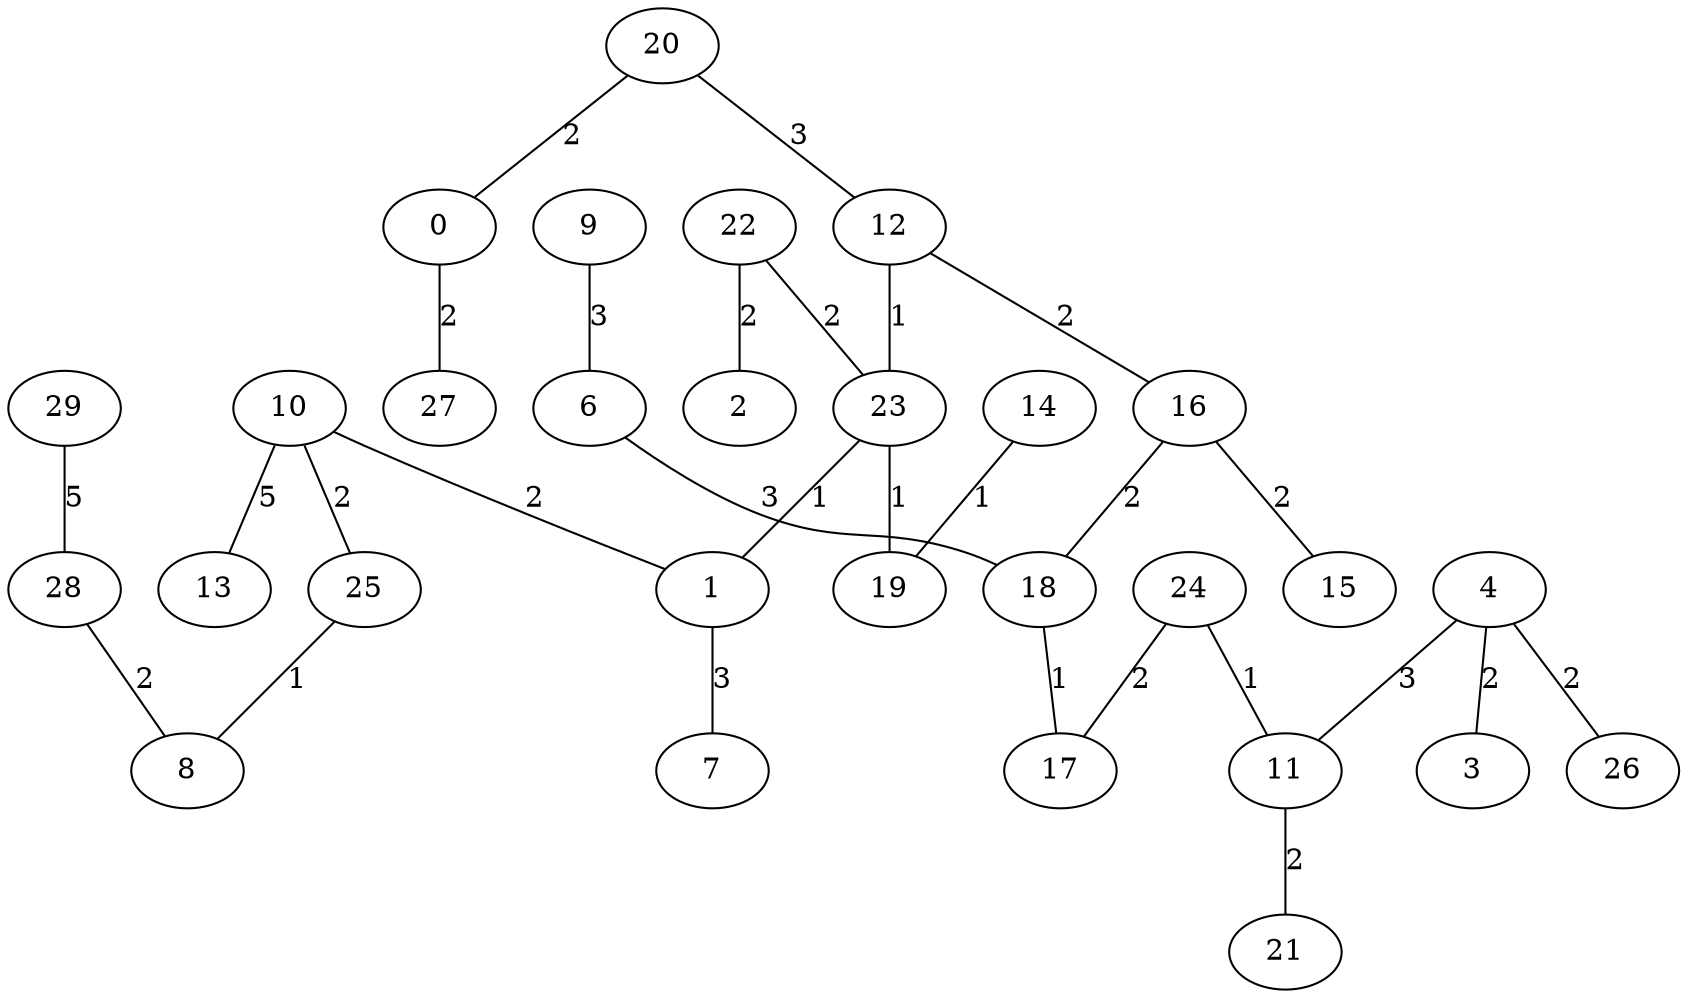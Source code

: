 graph{
   10;
   3;
   4;
   27;
   6;
   0;
   12;
   9;
   28;
   13;
   7;
   23;
   26;
   24;
   15;
   11;
   16;
   18;
   2;
   29;
   1;
   20;
   17;
   21;
   8;
   25;
   19;
   22;
   14;
   1 -- 7 [label="3"];
   9 -- 6 [label="3"];
   12 -- 23 [label="1"];
   22 -- 2 [label="2"];
   20 -- 12 [label="3"];
   4 -- 11 [label="3"];
   14 -- 19 [label="1"];
   11 -- 21 [label="2"];
   0 -- 27 [label="2"];
   23 -- 1 [label="1"];
   10 -- 13 [label="5"];
   16 -- 18 [label="2"];
   6 -- 18 [label="3"];
   28 -- 8 [label="2"];
   16 -- 15 [label="2"];
   23 -- 19 [label="1"];
   29 -- 28 [label="5"];
   4 -- 26 [label="2"];
   24 -- 11 [label="1"];
   12 -- 16 [label="2"];
   18 -- 17 [label="1"];
   24 -- 17 [label="2"];
   22 -- 23 [label="2"];
   25 -- 8 [label="1"];
   20 -- 0 [label="2"];
   4 -- 3 [label="2"];
   10 -- 25 [label="2"];
   10 -- 1 [label="2"];
}